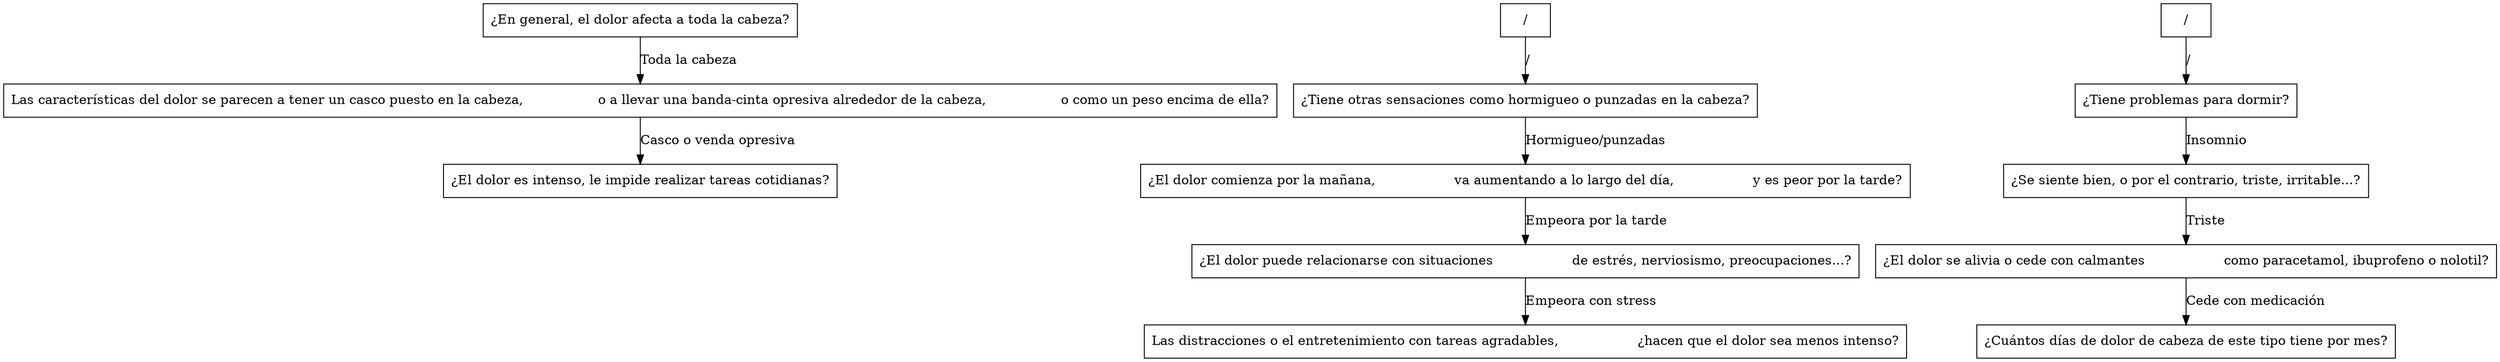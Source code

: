 
digraph Migranna {
    
    tensional_wholeHead[shape=box, label="¿En general, el dolor afecta a toda la cabeza?"];

    tensional_isCephaleaHelmet[shape=box, label="Las características del dolor se parecen a tener un casco puesto en la cabeza,                  o a llevar una banda-cinta opresiva alrededor de la cabeza,                  o como un peso encima de ella?"];

    tensional_isTensionalIntense[shape=box, label="¿El dolor es intenso, le impide realizar tareas cotidianas?"];

    migraine_exerciseWorsens[shape=box, label="/"];

    tensional_isStabbing[shape=box, label="¿Tiene otras sensaciones como hormigueo o punzadas en la cabeza?"];

    tensional_isTensionalWorseOnAfternoons[shape=box, label="¿El dolor comienza por la mañana,                   va aumentando a lo largo del día,                   y es peor por la tarde?"];

    tensional_isTensionalRelatedToStress[shape=box, label="¿El dolor puede relacionarse con situaciones                   de estrés, nerviosismo, preocupaciones...?"];

    tensional_isTensionalBetterWhenDistracted[shape=box, label="Las distracciones o el entretenimiento con tareas agradables,                   ¿hacen que el dolor sea menos intenso?"];

    migraine_soundPhobia[shape=box, label="/"];

    tensional_insomnia[shape=box, label="¿Tiene problemas para dormir?"];

    tensional_sad[shape=box, label="¿Se siente bien, o por el contrario, triste, irritable...?"];

    tensional_solvable[shape=box, label="¿El dolor se alivia o cede con calmantes                   como paracetamol, ibuprofeno o nolotil?"];

    tensional_howManyTensional[shape=box, label="¿Cuántos días de dolor de cabeza de este tipo tiene por mes?"];

    tensional_wholeHead -> tensional_isCephaleaHelmet[label="Toda la cabeza"];

    tensional_isCephaleaHelmet -> tensional_isTensionalIntense[label="Casco o venda opresiva"];

    migraine_exerciseWorsens -> tensional_isStabbing[label="/"];

    tensional_isStabbing -> tensional_isTensionalWorseOnAfternoons[label="Hormigueo/punzadas"];

    tensional_isTensionalWorseOnAfternoons -> tensional_isTensionalRelatedToStress[label="Empeora por la tarde"];

    tensional_isTensionalRelatedToStress -> tensional_isTensionalBetterWhenDistracted[label="Empeora con stress"];

    migraine_soundPhobia -> tensional_insomnia[label="/"];

    tensional_insomnia -> tensional_sad[label="Insomnio"];

    tensional_sad -> tensional_solvable[label="Triste"];

    tensional_solvable -> tensional_howManyTensional[label="Cede con medicación"];

}

